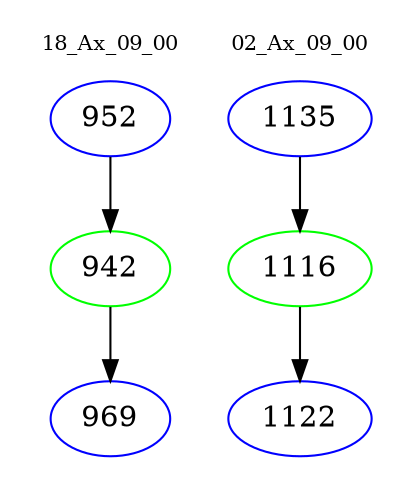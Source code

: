 digraph{
subgraph cluster_0 {
color = white
label = "18_Ax_09_00";
fontsize=10;
T0_952 [label="952", color="blue"]
T0_952 -> T0_942 [color="black"]
T0_942 [label="942", color="green"]
T0_942 -> T0_969 [color="black"]
T0_969 [label="969", color="blue"]
}
subgraph cluster_1 {
color = white
label = "02_Ax_09_00";
fontsize=10;
T1_1135 [label="1135", color="blue"]
T1_1135 -> T1_1116 [color="black"]
T1_1116 [label="1116", color="green"]
T1_1116 -> T1_1122 [color="black"]
T1_1122 [label="1122", color="blue"]
}
}
